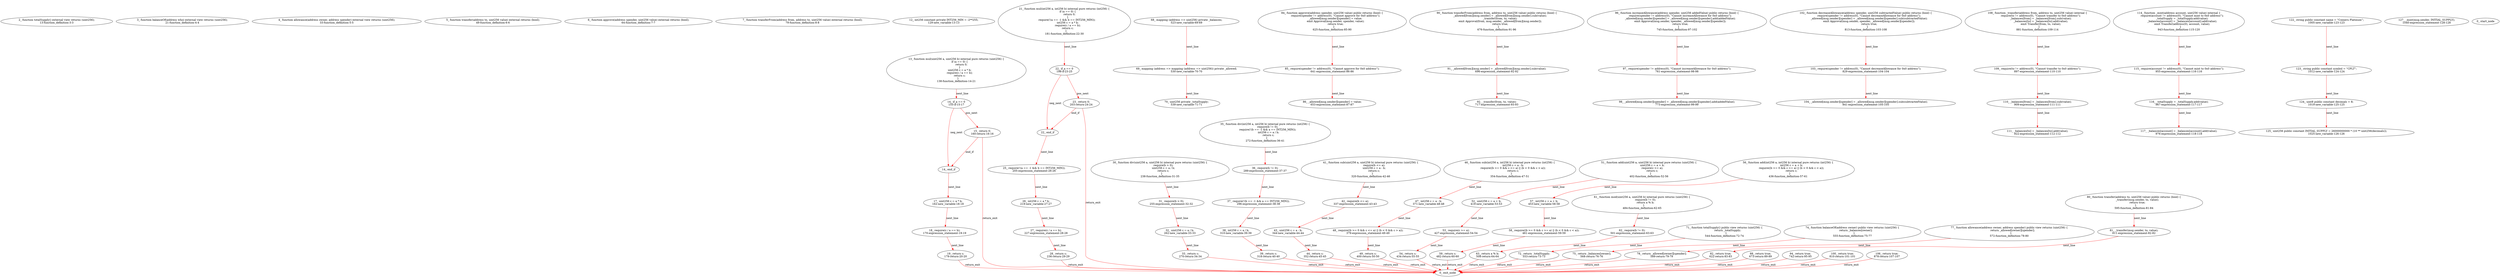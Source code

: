 digraph  {
13 [label="2_ function totalSupply() external view returns (uint256);\n13-function_definition-3-3", method="totalSupply()", type_label=function_definition];
21 [label="3_ function balanceOf(address who) external view returns (uint256);\n21-function_definition-4-4", method="balanceOf(address who)", type_label=function_definition];
33 [label="4_ function allowance(address owner, address spender) external view returns (uint256);\n33-function_definition-5-5", method="allowance(address owner,address spender)", type_label=function_definition];
49 [label="5_ function transfer(address to, uint256 value) external returns (bool);\n49-function_definition-6-6", method="transfer(address to,uint256 value)", type_label=function_definition];
64 [label="6_ function approve(address spender, uint256 value) external returns (bool);\n64-function_definition-7-7", method="approve(address spender,uint256 value)", type_label=function_definition];
79 [label="7_ function transferFrom(address from, address to, uint256 value) external returns (bool);\n79-function_definition-8-8", method="transferFrom(address from,address to,uint256 value)", type_label=function_definition];
129 [label="12_ int256 constant private INT256_MIN = -2**255;\n129-new_variable-13-13", method="", type_label=new_variable];
138 [label="13_ function mul(uint256 a, uint256 b) internal pure returns (uint256) {\n        if (a == 0) {\n            return 0;\n        }\n        uint256 c = a * b;\n        require(c / a == b);\n        return c;\n    }\n138-function_definition-14-21", method="mul(uint256 a,uint256 b)", type_label=function_definition];
155 [label="14_ if_a == 0\n155-if-15-17", method="mul(uint256 a,uint256 b)", type_label=if];
1199 [label="14_ end_if", method="mul(uint256 a,uint256 b)", type_label=end_if];
160 [label="15_ return 0;\n160-return-16-16", method="mul(uint256 a,uint256 b)", type_label=return];
162 [label="17_ uint256 c = a * b;\n162-new_variable-18-18", method="mul(uint256 a,uint256 b)", type_label=new_variable];
170 [label="18_ require(c / a == b);\n170-expression_statement-19-19", method="mul(uint256 a,uint256 b)", type_label=expression_statement];
179 [label="19_ return c;\n179-return-20-20", method="mul(uint256 a,uint256 b)", type_label=return];
181 [label="21_ function mul(int256 a, int256 b) internal pure returns (int256) {\n        if (a == 0) {\n            return 0;\n        }\n        require(!(a == -1 && b == INT256_MIN));  \n        int256 c = a * b;\n        require(c / a == b);\n        return c;\n    }\n181-function_definition-22-30", method="mul(int256 a,int256 b)", type_label=function_definition];
198 [label="22_ if_a == 0\n198-if-23-25", method="mul(int256 a,int256 b)", type_label=if];
1242 [label="22_ end_if", method="mul(int256 a,int256 b)", type_label=end_if];
203 [label="23_ return 0;\n203-return-24-24", method="mul(int256 a,int256 b)", type_label=return];
205 [label="25_ require(!(a == -1 && b == INT256_MIN));\n205-expression_statement-26-26", method="mul(int256 a,int256 b)", type_label=expression_statement];
219 [label="26_ int256 c = a * b;\n219-new_variable-27-27", method="mul(int256 a,int256 b)", type_label=new_variable];
227 [label="27_ require(c / a == b);\n227-expression_statement-28-28", method="mul(int256 a,int256 b)", type_label=expression_statement];
236 [label="28_ return c;\n236-return-29-29", method="mul(int256 a,int256 b)", type_label=return];
238 [label="30_ function div(uint256 a, uint256 b) internal pure returns (uint256) {\n        require(b > 0);\n        uint256 c = a / b;\n        return c;\n    }\n238-function_definition-31-35", method="div(uint256 a,uint256 b)", type_label=function_definition];
255 [label="31_ require(b > 0);\n255-expression_statement-32-32", method="div(uint256 a,uint256 b)", type_label=expression_statement];
262 [label="32_ uint256 c = a / b;\n262-new_variable-33-33", method="div(uint256 a,uint256 b)", type_label=new_variable];
270 [label="33_ return c;\n270-return-34-34", method="div(uint256 a,uint256 b)", type_label=return];
272 [label="35_ function div(int256 a, int256 b) internal pure returns (int256) {\n        require(b != 0);  \n        require(!(b == -1 && a == INT256_MIN));  \n        int256 c = a / b;\n        return c;\n    }\n272-function_definition-36-41", method="div(int256 a,int256 b)", type_label=function_definition];
289 [label="36_ require(b != 0);\n289-expression_statement-37-37", method="div(int256 a,int256 b)", type_label=expression_statement];
296 [label="37_ require(!(b == -1 && a == INT256_MIN));\n296-expression_statement-38-38", method="div(int256 a,int256 b)", type_label=expression_statement];
310 [label="38_ int256 c = a / b;\n310-new_variable-39-39", method="div(int256 a,int256 b)", type_label=new_variable];
318 [label="39_ return c;\n318-return-40-40", method="div(int256 a,int256 b)", type_label=return];
320 [label="41_ function sub(uint256 a, uint256 b) internal pure returns (uint256) {\n        require(b <= a);\n        uint256 c = a - b;\n        return c;\n    }\n320-function_definition-42-46", method="sub(uint256 a,uint256 b)", type_label=function_definition];
337 [label="42_ require(b <= a);\n337-expression_statement-43-43", method="sub(uint256 a,uint256 b)", type_label=expression_statement];
344 [label="43_ uint256 c = a - b;\n344-new_variable-44-44", method="sub(uint256 a,uint256 b)", type_label=new_variable];
352 [label="44_ return c;\n352-return-45-45", method="sub(uint256 a,uint256 b)", type_label=return];
354 [label="46_ function sub(int256 a, int256 b) internal pure returns (int256) {\n        int256 c = a - b;\n        require((b >= 0 && c <= a) || (b < 0 && c > a));\n        return c;\n    }\n354-function_definition-47-51", method="sub(int256 a,int256 b)", type_label=function_definition];
371 [label="47_ int256 c = a - b;\n371-new_variable-48-48", method="sub(int256 a,int256 b)", type_label=new_variable];
379 [label="48_ require((b >= 0 && c <= a) || (b < 0 && c > a));\n379-expression_statement-49-49", method="sub(int256 a,int256 b)", type_label=expression_statement];
400 [label="49_ return c;\n400-return-50-50", method="sub(int256 a,int256 b)", type_label=return];
402 [label="51_ function add(uint256 a, uint256 b) internal pure returns (uint256) {\n        uint256 c = a + b;\n        require(c >= a);\n        return c;\n    }\n402-function_definition-52-56", method="add(uint256 a,uint256 b)", type_label=function_definition];
419 [label="52_ uint256 c = a + b;\n419-new_variable-53-53", method="add(uint256 a,uint256 b)", type_label=new_variable];
427 [label="53_ require(c >= a);\n427-expression_statement-54-54", method="add(uint256 a,uint256 b)", type_label=expression_statement];
434 [label="54_ return c;\n434-return-55-55", method="add(uint256 a,uint256 b)", type_label=return];
436 [label="56_ function add(int256 a, int256 b) internal pure returns (int256) {\n        int256 c = a + b;\n        require((b >= 0 && c >= a) || (b < 0 && c < a));\n        return c;\n    }\n436-function_definition-57-61", method="add(int256 a,int256 b)", type_label=function_definition];
453 [label="57_ int256 c = a + b;\n453-new_variable-58-58", method="add(int256 a,int256 b)", type_label=new_variable];
461 [label="58_ require((b >= 0 && c >= a) || (b < 0 && c < a));\n461-expression_statement-59-59", method="add(int256 a,int256 b)", type_label=expression_statement];
482 [label="59_ return c;\n482-return-60-60", method="add(int256 a,int256 b)", type_label=return];
484 [label="61_ function mod(uint256 a, uint256 b) internal pure returns (uint256) {\n        require(b != 0);\n        return a % b;\n    }\n484-function_definition-62-65", method="mod(uint256 a,uint256 b)", type_label=function_definition];
501 [label="62_ require(b != 0);\n501-expression_statement-63-63", method="mod(uint256 a,uint256 b)", type_label=expression_statement];
508 [label="63_ return a % b;\n508-return-64-64", method="mod(uint256 a,uint256 b)", type_label=return];
523 [label="68_ mapping (address => uint256) private _balances;\n523-new_variable-69-69", method="", type_label=new_variable];
530 [label="69_ mapping (address => mapping (address => uint256)) private _allowed;\n530-new_variable-70-70", method="", type_label=new_variable];
539 [label="70_ uint256 private _totalSupply;\n539-new_variable-71-71", method="", type_label=new_variable];
544 [label="71_ function totalSupply() public view returns (uint256) {\n        return _totalSupply;\n    }\n544-function_definition-72-74", method="totalSupply()", type_label=function_definition];
553 [label="72_ return _totalSupply;\n553-return-73-73", method="totalSupply()", type_label=return];
555 [label="74_ function balanceOf(address owner) public view returns (uint256) {\n        return _balances[owner];\n    }\n555-function_definition-75-77", method="balanceOf(address owner)", type_label=function_definition];
568 [label="75_ return _balances[owner];\n568-return-76-76", method="balanceOf(address owner)", type_label=return];
572 [label="77_ function allowance(address owner, address spender) public view returns (uint256) {\n        return _allowed[owner][spender];\n    }\n572-function_definition-78-80", method="allowance(address owner,address spender)", type_label=function_definition];
589 [label="78_ return _allowed[owner][spender];\n589-return-79-79", method="allowance(address owner,address spender)", type_label=return];
595 [label="80_ function transfer(address to, uint256 value) public returns (bool) {\n        _transfer(msg.sender, to, value);\n        return true;\n    }\n595-function_definition-81-84", method="transfer(address to,uint256 value)", type_label=function_definition];
611 [label="81_ _transfer(msg.sender, to, value);\n611-expression_statement-82-82", method="transfer(address to,uint256 value)", type_label=expression_statement];
622 [label="82_ return true;\n622-return-83-83", method="transfer(address to,uint256 value)", type_label=return];
625 [label="84_ function approve(address spender, uint256 value) public returns (bool) {\n        require(spender != address(0), \"Cannot approve for 0x0 address\");\n        _allowed[msg.sender][spender] = value;\n        emit Approval(msg.sender, spender, value);\n        return true;\n    }\n625-function_definition-85-90", method="approve(address spender,uint256 value)", type_label=function_definition];
641 [label="85_ require(spender != address(0), \"Cannot approve for 0x0 address\");\n641-expression_statement-86-86", method="approve(address spender,uint256 value)", type_label=expression_statement];
653 [label="86_ _allowed[msg.sender][spender] = value;\n653-expression_statement-87-87", method="approve(address spender,uint256 value)", type_label=expression_statement];
673 [label="88_ return true;\n673-return-89-89", method="approve(address spender,uint256 value)", type_label=return];
676 [label="90_ function transferFrom(address from, address to, uint256 value) public returns (bool) {\n        _allowed[from][msg.sender] = _allowed[from][msg.sender].sub(value);\n        _transfer(from, to, value);\n        emit Approval(from, msg.sender, _allowed[from][msg.sender]);\n        return true;\n    }\n676-function_definition-91-96", method="transferFrom(address from,address to,uint256 value)", type_label=function_definition];
696 [label="91_ _allowed[from][msg.sender] = _allowed[from][msg.sender].sub(value);\n696-expression_statement-92-92", method="transferFrom(address from,address to,uint256 value)", type_label=expression_statement];
717 [label="92_ _transfer(from, to, value);\n717-expression_statement-93-93", method="transferFrom(address from,address to,uint256 value)", type_label=expression_statement];
742 [label="94_ return true;\n742-return-95-95", method="transferFrom(address from,address to,uint256 value)", type_label=return];
745 [label="96_ function increaseAllowance(address spender, uint256 addedValue) public returns (bool) {\n        require(spender != address(0), \"Cannot increaseAllowance for 0x0 address\");\n        _allowed[msg.sender][spender] = _allowed[msg.sender][spender].add(addedValue);\n        emit Approval(msg.sender, spender, _allowed[msg.sender][spender]);\n        return true;\n    }\n745-function_definition-97-102", method="increaseAllowance(address spender,uint256 addedValue)", type_label=function_definition];
761 [label="97_ require(spender != address(0), \"Cannot increaseAllowance for 0x0 address\");\n761-expression_statement-98-98", method="increaseAllowance(address spender,uint256 addedValue)", type_label=expression_statement];
773 [label="98_ _allowed[msg.sender][spender] = _allowed[msg.sender][spender].add(addedValue);\n773-expression_statement-99-99", method="increaseAllowance(address spender,uint256 addedValue)", type_label=expression_statement];
810 [label="100_ return true;\n810-return-101-101", method="increaseAllowance(address spender,uint256 addedValue)", type_label=return];
813 [label="102_ function decreaseAllowance(address spender, uint256 subtractedValue) public returns (bool) {\n        require(spender != address(0), \"Cannot decreaseAllowance for 0x0 address\");\n        _allowed[msg.sender][spender] = _allowed[msg.sender][spender].sub(subtractedValue);\n        emit Approval(msg.sender, spender, _allowed[msg.sender][spender]);\n        return true;\n    }\n813-function_definition-103-108", method="decreaseAllowance(address spender,uint256 subtractedValue)", type_label=function_definition];
829 [label="103_ require(spender != address(0), \"Cannot decreaseAllowance for 0x0 address\");\n829-expression_statement-104-104", method="decreaseAllowance(address spender,uint256 subtractedValue)", type_label=expression_statement];
841 [label="104_ _allowed[msg.sender][spender] = _allowed[msg.sender][spender].sub(subtractedValue);\n841-expression_statement-105-105", method="decreaseAllowance(address spender,uint256 subtractedValue)", type_label=expression_statement];
878 [label="106_ return true;\n878-return-107-107", method="decreaseAllowance(address spender,uint256 subtractedValue)", type_label=return];
881 [label="108_ function _transfer(address from, address to, uint256 value) internal {\n        require(to != address(0), \"Cannot transfer to 0x0 address\");\n        _balances[from] = _balances[from].sub(value);\n        _balances[to] = _balances[to].add(value);\n        emit Transfer(from, to, value);\n    }\n881-function_definition-109-114", method="_transfer(address from,address to,uint256 value)", type_label=function_definition];
897 [label="109_ require(to != address(0), \"Cannot transfer to 0x0 address\");\n897-expression_statement-110-110", method="_transfer(address from,address to,uint256 value)", type_label=expression_statement];
909 [label="110_ _balances[from] = _balances[from].sub(value);\n909-expression_statement-111-111", method="_transfer(address from,address to,uint256 value)", type_label=expression_statement];
922 [label="111_ _balances[to] = _balances[to].add(value);\n922-expression_statement-112-112", method="_transfer(address from,address to,uint256 value)", type_label=expression_statement];
943 [label="114_ function _mint(address account, uint256 value) internal {\n        require(account != address(0), \"Cannot mint to 0x0 address\");\n        _totalSupply = _totalSupply.add(value);\n        _balances[account] = _balances[account].add(value);\n        emit Transfer(address(0), account, value);\n    }\n943-function_definition-115-120", method="_mint(address account,uint256 value)", type_label=function_definition];
955 [label="115_ require(account != address(0), \"Cannot mint to 0x0 address\");\n955-expression_statement-116-116", method="_mint(address account,uint256 value)", type_label=expression_statement];
967 [label="116_ _totalSupply = _totalSupply.add(value);\n967-expression_statement-117-117", method="_mint(address account,uint256 value)", type_label=expression_statement];
976 [label="117_ _balances[account] = _balances[account].add(value);\n976-expression_statement-118-118", method="_mint(address account,uint256 value)", type_label=expression_statement];
1005 [label="122_ string public constant name = \"Coineru Platinum\";\n1005-new_variable-123-123", method="", type_label=new_variable];
1012 [label="123_ string public constant symbol = \"CPLT\";\n1012-new_variable-124-124", method="", type_label=new_variable];
1019 [label="124_ uint8 public constant decimals = 8;\n1019-new_variable-125-125", method="", type_label=new_variable];
1025 [label="125_ uint256 public constant INITIAL_SUPPLY = 26000000000 * (10 ** uint256(decimals));\n1025-new_variable-126-126", method="", type_label=new_variable];
1040 [label="127_ _mint(msg.sender, INITIAL_SUPPLY);\n1040-expression_statement-128-128", method="", type_label=expression_statement];
1 [label="0_ start_node", method="", type_label=start];
2 [label="0_ exit_node", method="", type_label=exit];
138 -> 155  [color=red, controlflow_type=next_line, edge_type=CFG_edge, key=0, label=next_line];
155 -> 160  [color=red, controlflow_type=pos_next, edge_type=CFG_edge, key=0, label=pos_next];
155 -> 1199  [color=red, controlflow_type=neg_next, edge_type=CFG_edge, key=0, label=neg_next];
1199 -> 162  [color=red, controlflow_type=next_line, edge_type=CFG_edge, key=0, label=next_line];
160 -> 1199  [color=red, controlflow_type=end_if, edge_type=CFG_edge, key=0, label=end_if];
160 -> 2  [color=red, controlflow_type=return_exit, edge_type=CFG_edge, key=0, label=return_exit];
162 -> 170  [color=red, controlflow_type=next_line, edge_type=CFG_edge, key=0, label=next_line];
170 -> 179  [color=red, controlflow_type=next_line, edge_type=CFG_edge, key=0, label=next_line];
179 -> 2  [color=red, controlflow_type=return_exit, edge_type=CFG_edge, key=0, label=return_exit];
181 -> 198  [color=red, controlflow_type=next_line, edge_type=CFG_edge, key=0, label=next_line];
198 -> 203  [color=red, controlflow_type=pos_next, edge_type=CFG_edge, key=0, label=pos_next];
198 -> 1242  [color=red, controlflow_type=neg_next, edge_type=CFG_edge, key=0, label=neg_next];
1242 -> 205  [color=red, controlflow_type=next_line, edge_type=CFG_edge, key=0, label=next_line];
203 -> 1242  [color=red, controlflow_type=end_if, edge_type=CFG_edge, key=0, label=end_if];
203 -> 2  [color=red, controlflow_type=return_exit, edge_type=CFG_edge, key=0, label=return_exit];
205 -> 219  [color=red, controlflow_type=next_line, edge_type=CFG_edge, key=0, label=next_line];
219 -> 227  [color=red, controlflow_type=next_line, edge_type=CFG_edge, key=0, label=next_line];
227 -> 236  [color=red, controlflow_type=next_line, edge_type=CFG_edge, key=0, label=next_line];
236 -> 2  [color=red, controlflow_type=return_exit, edge_type=CFG_edge, key=0, label=return_exit];
238 -> 255  [color=red, controlflow_type=next_line, edge_type=CFG_edge, key=0, label=next_line];
255 -> 262  [color=red, controlflow_type=next_line, edge_type=CFG_edge, key=0, label=next_line];
262 -> 270  [color=red, controlflow_type=next_line, edge_type=CFG_edge, key=0, label=next_line];
270 -> 2  [color=red, controlflow_type=return_exit, edge_type=CFG_edge, key=0, label=return_exit];
272 -> 289  [color=red, controlflow_type=next_line, edge_type=CFG_edge, key=0, label=next_line];
289 -> 296  [color=red, controlflow_type=next_line, edge_type=CFG_edge, key=0, label=next_line];
296 -> 310  [color=red, controlflow_type=next_line, edge_type=CFG_edge, key=0, label=next_line];
310 -> 318  [color=red, controlflow_type=next_line, edge_type=CFG_edge, key=0, label=next_line];
318 -> 2  [color=red, controlflow_type=return_exit, edge_type=CFG_edge, key=0, label=return_exit];
320 -> 337  [color=red, controlflow_type=next_line, edge_type=CFG_edge, key=0, label=next_line];
337 -> 344  [color=red, controlflow_type=next_line, edge_type=CFG_edge, key=0, label=next_line];
344 -> 352  [color=red, controlflow_type=next_line, edge_type=CFG_edge, key=0, label=next_line];
352 -> 2  [color=red, controlflow_type=return_exit, edge_type=CFG_edge, key=0, label=return_exit];
354 -> 371  [color=red, controlflow_type=next_line, edge_type=CFG_edge, key=0, label=next_line];
371 -> 379  [color=red, controlflow_type=next_line, edge_type=CFG_edge, key=0, label=next_line];
379 -> 400  [color=red, controlflow_type=next_line, edge_type=CFG_edge, key=0, label=next_line];
400 -> 2  [color=red, controlflow_type=return_exit, edge_type=CFG_edge, key=0, label=return_exit];
402 -> 419  [color=red, controlflow_type=next_line, edge_type=CFG_edge, key=0, label=next_line];
419 -> 427  [color=red, controlflow_type=next_line, edge_type=CFG_edge, key=0, label=next_line];
427 -> 434  [color=red, controlflow_type=next_line, edge_type=CFG_edge, key=0, label=next_line];
434 -> 2  [color=red, controlflow_type=return_exit, edge_type=CFG_edge, key=0, label=return_exit];
436 -> 453  [color=red, controlflow_type=next_line, edge_type=CFG_edge, key=0, label=next_line];
453 -> 461  [color=red, controlflow_type=next_line, edge_type=CFG_edge, key=0, label=next_line];
461 -> 482  [color=red, controlflow_type=next_line, edge_type=CFG_edge, key=0, label=next_line];
482 -> 2  [color=red, controlflow_type=return_exit, edge_type=CFG_edge, key=0, label=return_exit];
484 -> 501  [color=red, controlflow_type=next_line, edge_type=CFG_edge, key=0, label=next_line];
501 -> 508  [color=red, controlflow_type=next_line, edge_type=CFG_edge, key=0, label=next_line];
508 -> 2  [color=red, controlflow_type=return_exit, edge_type=CFG_edge, key=0, label=return_exit];
523 -> 530  [color=red, controlflow_type=next_line, edge_type=CFG_edge, key=0, label=next_line];
530 -> 539  [color=red, controlflow_type=next_line, edge_type=CFG_edge, key=0, label=next_line];
544 -> 553  [color=red, controlflow_type=next_line, edge_type=CFG_edge, key=0, label=next_line];
553 -> 2  [color=red, controlflow_type=return_exit, edge_type=CFG_edge, key=0, label=return_exit];
555 -> 568  [color=red, controlflow_type=next_line, edge_type=CFG_edge, key=0, label=next_line];
568 -> 2  [color=red, controlflow_type=return_exit, edge_type=CFG_edge, key=0, label=return_exit];
572 -> 589  [color=red, controlflow_type=next_line, edge_type=CFG_edge, key=0, label=next_line];
589 -> 2  [color=red, controlflow_type=return_exit, edge_type=CFG_edge, key=0, label=return_exit];
595 -> 611  [color=red, controlflow_type=next_line, edge_type=CFG_edge, key=0, label=next_line];
611 -> 622  [color=red, controlflow_type=next_line, edge_type=CFG_edge, key=0, label=next_line];
622 -> 2  [color=red, controlflow_type=return_exit, edge_type=CFG_edge, key=0, label=return_exit];
625 -> 641  [color=red, controlflow_type=next_line, edge_type=CFG_edge, key=0, label=next_line];
641 -> 653  [color=red, controlflow_type=next_line, edge_type=CFG_edge, key=0, label=next_line];
673 -> 2  [color=red, controlflow_type=return_exit, edge_type=CFG_edge, key=0, label=return_exit];
676 -> 696  [color=red, controlflow_type=next_line, edge_type=CFG_edge, key=0, label=next_line];
696 -> 717  [color=red, controlflow_type=next_line, edge_type=CFG_edge, key=0, label=next_line];
742 -> 2  [color=red, controlflow_type=return_exit, edge_type=CFG_edge, key=0, label=return_exit];
745 -> 761  [color=red, controlflow_type=next_line, edge_type=CFG_edge, key=0, label=next_line];
761 -> 773  [color=red, controlflow_type=next_line, edge_type=CFG_edge, key=0, label=next_line];
810 -> 2  [color=red, controlflow_type=return_exit, edge_type=CFG_edge, key=0, label=return_exit];
813 -> 829  [color=red, controlflow_type=next_line, edge_type=CFG_edge, key=0, label=next_line];
829 -> 841  [color=red, controlflow_type=next_line, edge_type=CFG_edge, key=0, label=next_line];
878 -> 2  [color=red, controlflow_type=return_exit, edge_type=CFG_edge, key=0, label=return_exit];
881 -> 897  [color=red, controlflow_type=next_line, edge_type=CFG_edge, key=0, label=next_line];
897 -> 909  [color=red, controlflow_type=next_line, edge_type=CFG_edge, key=0, label=next_line];
909 -> 922  [color=red, controlflow_type=next_line, edge_type=CFG_edge, key=0, label=next_line];
943 -> 955  [color=red, controlflow_type=next_line, edge_type=CFG_edge, key=0, label=next_line];
955 -> 967  [color=red, controlflow_type=next_line, edge_type=CFG_edge, key=0, label=next_line];
967 -> 976  [color=red, controlflow_type=next_line, edge_type=CFG_edge, key=0, label=next_line];
1005 -> 1012  [color=red, controlflow_type=next_line, edge_type=CFG_edge, key=0, label=next_line];
1012 -> 1019  [color=red, controlflow_type=next_line, edge_type=CFG_edge, key=0, label=next_line];
1019 -> 1025  [color=red, controlflow_type=next_line, edge_type=CFG_edge, key=0, label=next_line];
}
